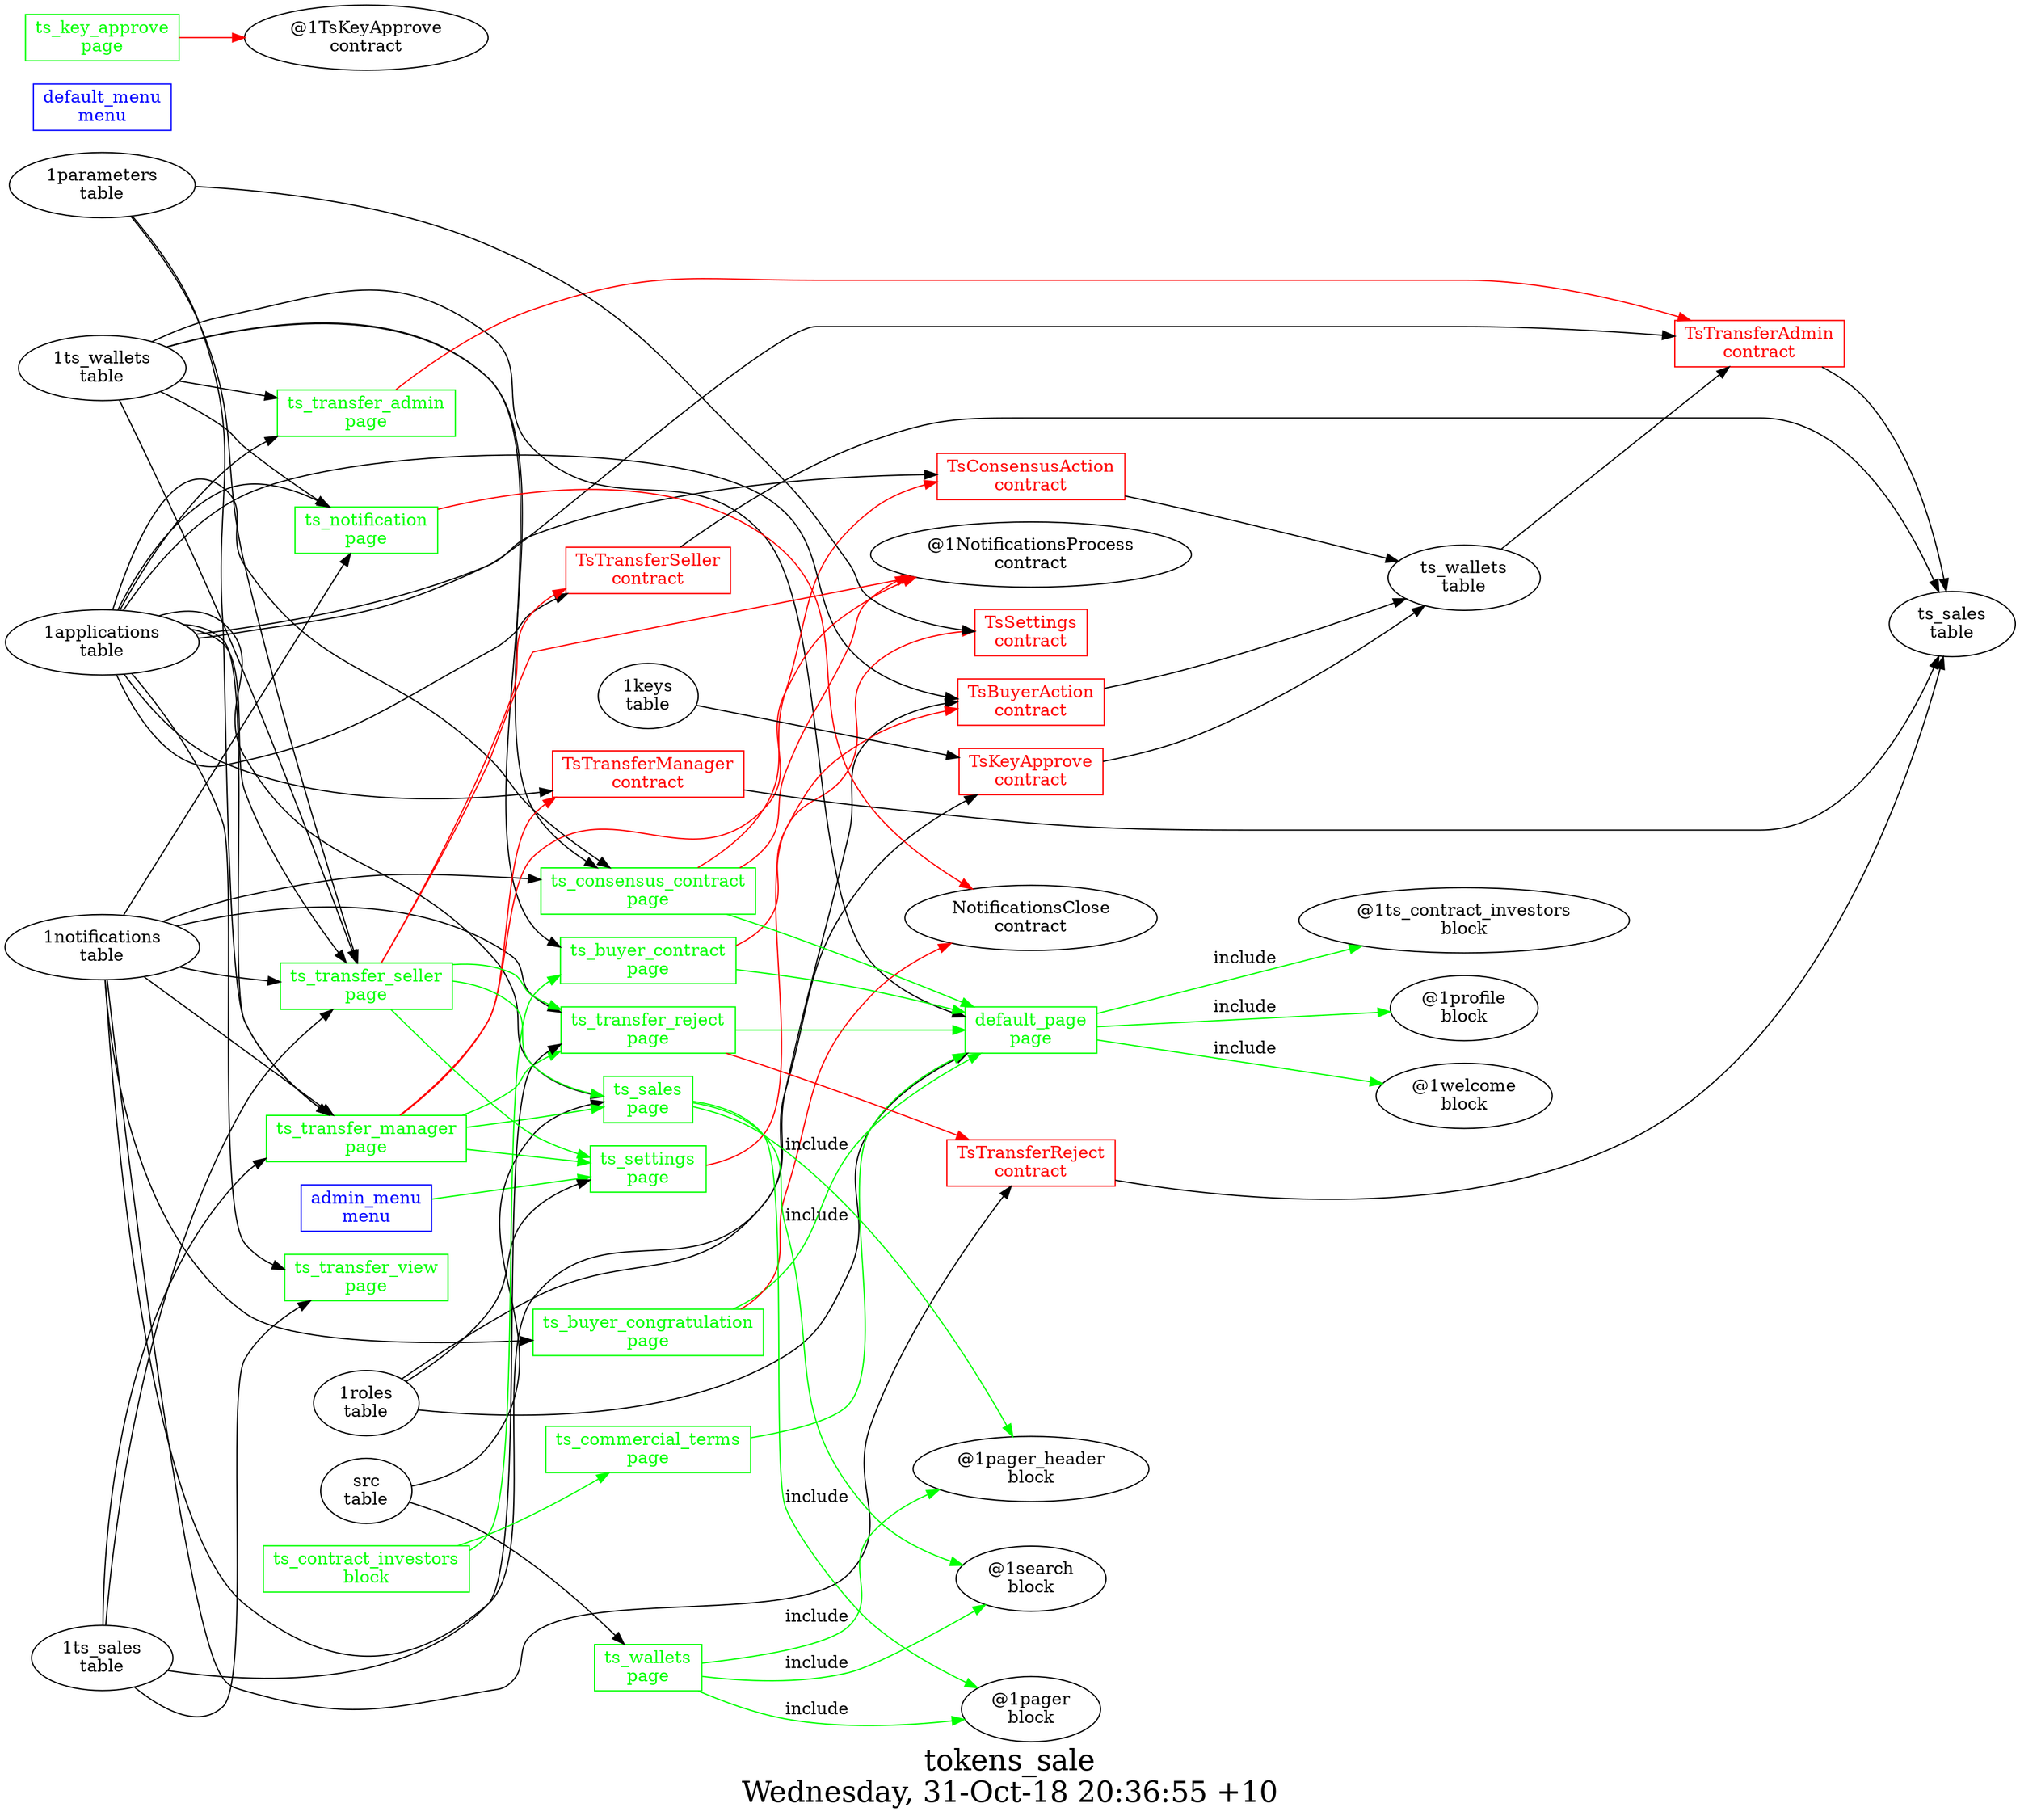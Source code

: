 digraph G {
fontsize="24";
label="tokens_sale\nWednesday, 31-Oct-18 20:36:55 +10";
nojustify=true;
ordering=out;
rankdir=LR;
size="30";
"admin_menu\nmenu" -> "ts_settings\npage"  [ color=green ]
"admin_menu\nmenu" [color=blue, fontcolor=blue, group=menus, shape=record];
"default_menu\nmenu" [color=blue, fontcolor=blue, group=menus, shape=record];
"1ts_wallets\ntable" -> "default_page\npage"
"1roles\ntable" -> "default_page\npage"
"default_page\npage" -> "@1ts_contract_investors\nblock"  [ color=green, label=include ]
"default_page\npage" -> "@1profile\nblock"  [ color=green, label=include ]
"default_page\npage" -> "@1welcome\nblock"  [ color=green, label=include ]
"default_page\npage" [color=green, fontcolor=green, group=pages, shape=record];
"ts_buyer_congratulation\npage" -> "NotificationsClose\ncontract"  [ color=red ]
"1notifications\ntable" -> "ts_buyer_congratulation\npage"
"ts_buyer_congratulation\npage" -> "default_page\npage"  [ color=green ]
"ts_buyer_congratulation\npage" [color=green, fontcolor=green, group=pages, shape=record];
"ts_buyer_contract\npage" -> "TsBuyerAction\ncontract"  [ color=red ]
"1ts_wallets\ntable" -> "ts_buyer_contract\npage"
"ts_buyer_contract\npage" -> "default_page\npage"  [ color=green ]
"ts_buyer_contract\npage" [color=green, fontcolor=green, group=pages, shape=record];
"ts_commercial_terms\npage" -> "default_page\npage"  [ color=green ]
"ts_commercial_terms\npage" [color=green, fontcolor=green, group=pages, shape=record];
"ts_consensus_contract\npage" -> "TsConsensusAction\ncontract"  [ color=red ]
"ts_consensus_contract\npage" -> "@1NotificationsProcess\ncontract"  [ color=red ]
"1applications\ntable" -> "ts_consensus_contract\npage"
"1notifications\ntable" -> "ts_consensus_contract\npage"
"1ts_wallets\ntable" -> "ts_consensus_contract\npage"
"ts_consensus_contract\npage" -> "default_page\npage"  [ color=green ]
"ts_consensus_contract\npage" [color=green, fontcolor=green, group=pages, shape=record];
"ts_key_approve\npage" -> "@1TsKeyApprove\ncontract"  [ color=red ]
"ts_key_approve\npage" [color=green, fontcolor=green, group=pages, shape=record];
"ts_notification\npage" -> "NotificationsClose\ncontract"  [ color=red ]
"1applications\ntable" -> "ts_notification\npage"
"1notifications\ntable" -> "ts_notification\npage"
"1ts_wallets\ntable" -> "ts_notification\npage"
"ts_notification\npage" [color=green, fontcolor=green, group=pages, shape=record];
"1applications\ntable" -> "ts_sales\npage"
"src\ntable" -> "ts_sales\npage"
"ts_sales\npage" -> "@1pager_header\nblock"  [ color=green, label=include ]
"ts_sales\npage" -> "@1search\nblock"  [ color=green, label=include ]
"ts_sales\npage" -> "@1pager\nblock"  [ color=green, label=include ]
"ts_sales\npage" [color=green, fontcolor=green, group=pages, shape=record];
"ts_settings\npage" -> "TsSettings\ncontract"  [ color=red ]
"1roles\ntable" -> "ts_settings\npage"
"ts_settings\npage" [color=green, fontcolor=green, group=pages, shape=record];
"ts_transfer_admin\npage" -> "TsTransferAdmin\ncontract"  [ color=red ]
"1applications\ntable" -> "ts_transfer_admin\npage"
"1ts_wallets\ntable" -> "ts_transfer_admin\npage"
"ts_transfer_admin\npage" [color=green, fontcolor=green, group=pages, shape=record];
"ts_transfer_manager\npage" -> "TsTransferManager\ncontract"  [ color=red ]
"ts_transfer_manager\npage" -> "@1NotificationsProcess\ncontract"  [ color=red ]
"1applications\ntable" -> "ts_transfer_manager\npage"
"1notifications\ntable" -> "ts_transfer_manager\npage"
"1ts_sales\ntable" -> "ts_transfer_manager\npage"
"1parameters\ntable" -> "ts_transfer_manager\npage"
"ts_transfer_manager\npage" -> "ts_transfer_reject\npage"  [ color=green ]
"ts_transfer_manager\npage" -> "ts_sales\npage"  [ color=green ]
"ts_transfer_manager\npage" -> "ts_settings\npage"  [ color=green ]
"ts_transfer_manager\npage" [color=green, fontcolor=green, group=pages, shape=record];
"ts_transfer_reject\npage" -> "TsTransferReject\ncontract"  [ color=red ]
"1notifications\ntable" -> "ts_transfer_reject\npage"
"1ts_sales\ntable" -> "ts_transfer_reject\npage"
"ts_transfer_reject\npage" -> "default_page\npage"  [ color=green ]
"ts_transfer_reject\npage" [color=green, fontcolor=green, group=pages, shape=record];
"ts_transfer_seller\npage" -> "TsTransferSeller\ncontract"  [ color=red ]
"ts_transfer_seller\npage" -> "@1NotificationsProcess\ncontract"  [ color=red ]
"1applications\ntable" -> "ts_transfer_seller\npage"
"1notifications\ntable" -> "ts_transfer_seller\npage"
"1ts_sales\ntable" -> "ts_transfer_seller\npage"
"1ts_wallets\ntable" -> "ts_transfer_seller\npage"
"1parameters\ntable" -> "ts_transfer_seller\npage"
"ts_transfer_seller\npage" -> "ts_transfer_reject\npage"  [ color=green ]
"ts_transfer_seller\npage" -> "ts_sales\npage"  [ color=green ]
"ts_transfer_seller\npage" -> "ts_settings\npage"  [ color=green ]
"ts_transfer_seller\npage" [color=green, fontcolor=green, group=pages, shape=record];
"1applications\ntable" -> "ts_transfer_view\npage"
"1ts_sales\ntable" -> "ts_transfer_view\npage"
"ts_transfer_view\npage" [color=green, fontcolor=green, group=pages, shape=record];
"src\ntable" -> "ts_wallets\npage"
"ts_wallets\npage" -> "@1pager_header\nblock"  [ color=green, label=include ]
"ts_wallets\npage" -> "@1search\nblock"  [ color=green, label=include ]
"ts_wallets\npage" -> "@1pager\nblock"  [ color=green, label=include ]
"ts_wallets\npage" [color=green, fontcolor=green, group=pages, shape=record];
"ts_contract_investors\nblock" -> "ts_commercial_terms\npage"  [ color=green ]
"ts_contract_investors\nblock" -> "ts_buyer_contract\npage"  [ color=green ]
"ts_contract_investors\nblock" [color=green, fontcolor=green, group=blocks, shape=record];
"TsBuyerAction\ncontract" -> "ts_wallets\ntable"  [ color="" ]
"1applications\ntable" -> "TsBuyerAction\ncontract"
"1notifications\ntable" -> "TsBuyerAction\ncontract"
"TsBuyerAction\ncontract" [color=red, fontcolor=red, group=contracts, shape=record];
"TsConsensusAction\ncontract" -> "ts_wallets\ntable"  [ color="" ]
"1applications\ntable" -> "TsConsensusAction\ncontract"
"TsConsensusAction\ncontract" [color=red, fontcolor=red, group=contracts, shape=record];
"TsKeyApprove\ncontract" -> "ts_wallets\ntable"  [ color="" ]
"1keys\ntable" -> "TsKeyApprove\ncontract"
"1roles\ntable" -> "TsKeyApprove\ncontract"
"TsKeyApprove\ncontract" [color=red, fontcolor=red, group=contracts, shape=record];
"1parameters\ntable" -> "TsSettings\ncontract"
"TsSettings\ncontract" [color=red, fontcolor=red, group=contracts, shape=record];
"TsTransferAdmin\ncontract" -> "ts_sales\ntable"  [ color="" ]
"1applications\ntable" -> "TsTransferAdmin\ncontract"
"ts_wallets\ntable" -> "TsTransferAdmin\ncontract"
"TsTransferAdmin\ncontract" [color=red, fontcolor=red, group=contracts, shape=record];
"TsTransferManager\ncontract" -> "ts_sales\ntable"  [ color="" ]
"1applications\ntable" -> "TsTransferManager\ncontract"
"TsTransferManager\ncontract" [color=red, fontcolor=red, group=contracts, shape=record];
"TsTransferReject\ncontract" -> "ts_sales\ntable"  [ color="" ]
"1notifications\ntable" -> "TsTransferReject\ncontract"
"TsTransferReject\ncontract" [color=red, fontcolor=red, group=contracts, shape=record];
"TsTransferSeller\ncontract" -> "ts_sales\ntable"  [ color="" ]
"1applications\ntable" -> "TsTransferSeller\ncontract"
"TsTransferSeller\ncontract" [color=red, fontcolor=red, group=contracts, shape=record];
"ts_sales\ntable" [color="", fontcolor="", group=tables, shape=""];
"ts_wallets\ntable" [color="", fontcolor="", group=tables, shape=""];
}
